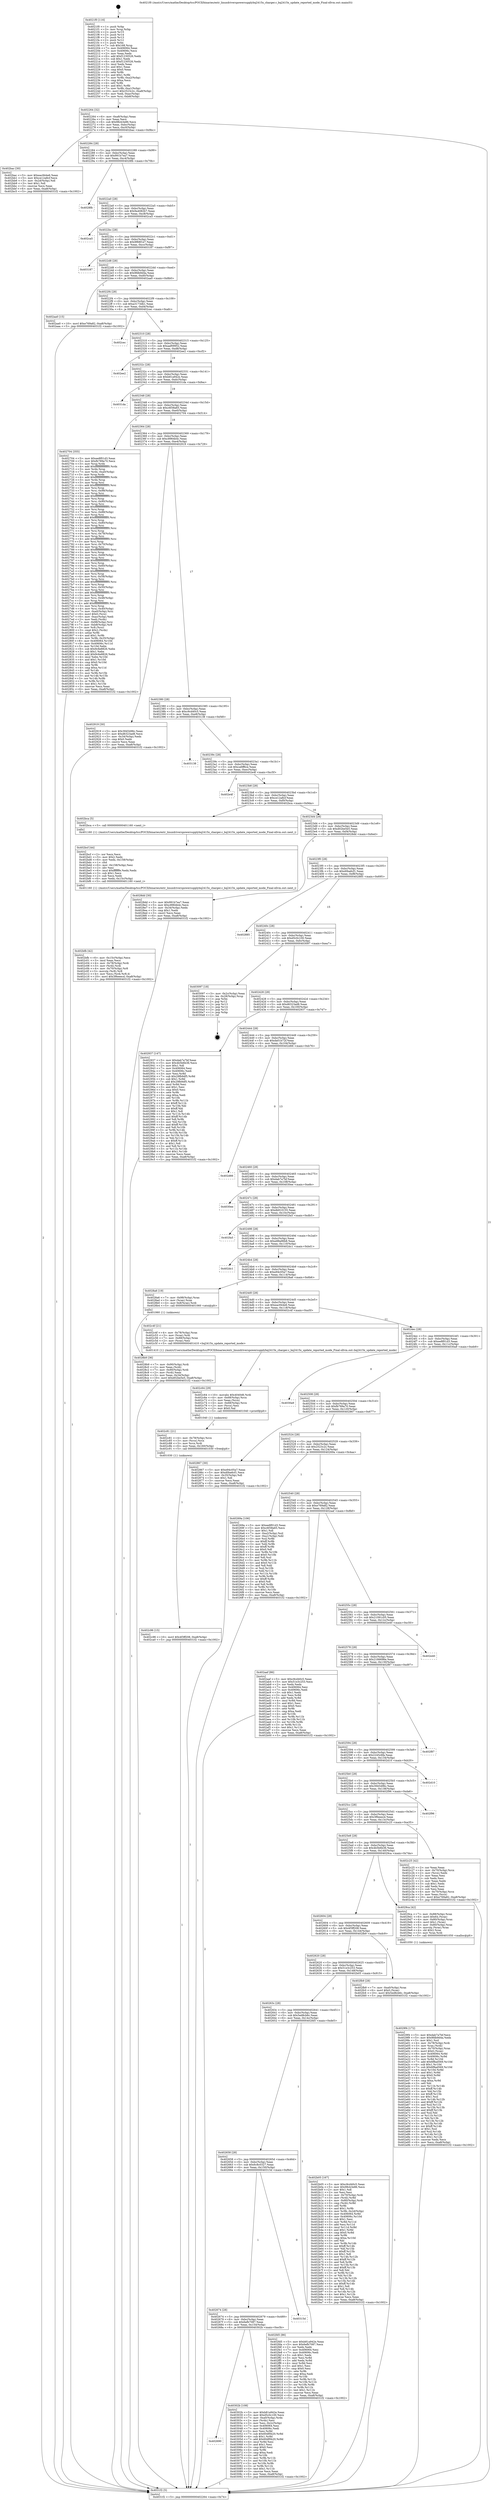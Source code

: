 digraph "0x4021f0" {
  label = "0x4021f0 (/mnt/c/Users/mathe/Desktop/tcc/POCII/binaries/extr_linuxdriverspowersupplybq2415x_charger.c_bq2415x_update_reported_mode_Final-ollvm.out::main(0))"
  labelloc = "t"
  node[shape=record]

  Entry [label="",width=0.3,height=0.3,shape=circle,fillcolor=black,style=filled]
  "0x402264" [label="{
     0x402264 [32]\l
     | [instrs]\l
     &nbsp;&nbsp;0x402264 \<+6\>: mov -0xa8(%rbp),%eax\l
     &nbsp;&nbsp;0x40226a \<+2\>: mov %eax,%ecx\l
     &nbsp;&nbsp;0x40226c \<+6\>: sub $0x98cb3e86,%ecx\l
     &nbsp;&nbsp;0x402272 \<+6\>: mov %eax,-0xbc(%rbp)\l
     &nbsp;&nbsp;0x402278 \<+6\>: mov %ecx,-0xc0(%rbp)\l
     &nbsp;&nbsp;0x40227e \<+6\>: je 0000000000402bac \<main+0x9bc\>\l
  }"]
  "0x402bac" [label="{
     0x402bac [30]\l
     | [instrs]\l
     &nbsp;&nbsp;0x402bac \<+5\>: mov $0xeac944e6,%eax\l
     &nbsp;&nbsp;0x402bb1 \<+5\>: mov $0xce12a8cf,%ecx\l
     &nbsp;&nbsp;0x402bb6 \<+3\>: mov -0x2d(%rbp),%dl\l
     &nbsp;&nbsp;0x402bb9 \<+3\>: test $0x1,%dl\l
     &nbsp;&nbsp;0x402bbc \<+3\>: cmovne %ecx,%eax\l
     &nbsp;&nbsp;0x402bbf \<+6\>: mov %eax,-0xa8(%rbp)\l
     &nbsp;&nbsp;0x402bc5 \<+5\>: jmp 00000000004031f2 \<main+0x1002\>\l
  }"]
  "0x402284" [label="{
     0x402284 [28]\l
     | [instrs]\l
     &nbsp;&nbsp;0x402284 \<+5\>: jmp 0000000000402289 \<main+0x99\>\l
     &nbsp;&nbsp;0x402289 \<+6\>: mov -0xbc(%rbp),%eax\l
     &nbsp;&nbsp;0x40228f \<+5\>: sub $0x991b7ea7,%eax\l
     &nbsp;&nbsp;0x402294 \<+6\>: mov %eax,-0xc4(%rbp)\l
     &nbsp;&nbsp;0x40229a \<+6\>: je 00000000004028fb \<main+0x70b\>\l
  }"]
  Exit [label="",width=0.3,height=0.3,shape=circle,fillcolor=black,style=filled,peripheries=2]
  "0x4028fb" [label="{
     0x4028fb\l
  }", style=dashed]
  "0x4022a0" [label="{
     0x4022a0 [28]\l
     | [instrs]\l
     &nbsp;&nbsp;0x4022a0 \<+5\>: jmp 00000000004022a5 \<main+0xb5\>\l
     &nbsp;&nbsp;0x4022a5 \<+6\>: mov -0xbc(%rbp),%eax\l
     &nbsp;&nbsp;0x4022ab \<+5\>: sub $0x9a4082b7,%eax\l
     &nbsp;&nbsp;0x4022b0 \<+6\>: mov %eax,-0xc8(%rbp)\l
     &nbsp;&nbsp;0x4022b6 \<+6\>: je 0000000000402ca5 \<main+0xab5\>\l
  }"]
  "0x402690" [label="{
     0x402690\l
  }", style=dashed]
  "0x402ca5" [label="{
     0x402ca5\l
  }", style=dashed]
  "0x4022bc" [label="{
     0x4022bc [28]\l
     | [instrs]\l
     &nbsp;&nbsp;0x4022bc \<+5\>: jmp 00000000004022c1 \<main+0xd1\>\l
     &nbsp;&nbsp;0x4022c1 \<+6\>: mov -0xbc(%rbp),%eax\l
     &nbsp;&nbsp;0x4022c7 \<+5\>: sub $0x9f68f1e7,%eax\l
     &nbsp;&nbsp;0x4022cc \<+6\>: mov %eax,-0xcc(%rbp)\l
     &nbsp;&nbsp;0x4022d2 \<+6\>: je 0000000000403187 \<main+0xf97\>\l
  }"]
  "0x40302b" [label="{
     0x40302b [108]\l
     | [instrs]\l
     &nbsp;&nbsp;0x40302b \<+5\>: mov $0xb81a942e,%eax\l
     &nbsp;&nbsp;0x403030 \<+5\>: mov $0xd5c0c100,%ecx\l
     &nbsp;&nbsp;0x403035 \<+7\>: mov -0xa0(%rbp),%rdx\l
     &nbsp;&nbsp;0x40303c \<+2\>: mov (%rdx),%esi\l
     &nbsp;&nbsp;0x40303e \<+3\>: mov %esi,-0x2c(%rbp)\l
     &nbsp;&nbsp;0x403041 \<+7\>: mov 0x406064,%esi\l
     &nbsp;&nbsp;0x403048 \<+7\>: mov 0x40606c,%edi\l
     &nbsp;&nbsp;0x40304f \<+3\>: mov %esi,%r8d\l
     &nbsp;&nbsp;0x403052 \<+7\>: sub $0x60df0b20,%r8d\l
     &nbsp;&nbsp;0x403059 \<+4\>: sub $0x1,%r8d\l
     &nbsp;&nbsp;0x40305d \<+7\>: add $0x60df0b20,%r8d\l
     &nbsp;&nbsp;0x403064 \<+4\>: imul %r8d,%esi\l
     &nbsp;&nbsp;0x403068 \<+3\>: and $0x1,%esi\l
     &nbsp;&nbsp;0x40306b \<+3\>: cmp $0x0,%esi\l
     &nbsp;&nbsp;0x40306e \<+4\>: sete %r9b\l
     &nbsp;&nbsp;0x403072 \<+3\>: cmp $0xa,%edi\l
     &nbsp;&nbsp;0x403075 \<+4\>: setl %r10b\l
     &nbsp;&nbsp;0x403079 \<+3\>: mov %r9b,%r11b\l
     &nbsp;&nbsp;0x40307c \<+3\>: and %r10b,%r11b\l
     &nbsp;&nbsp;0x40307f \<+3\>: xor %r10b,%r9b\l
     &nbsp;&nbsp;0x403082 \<+3\>: or %r9b,%r11b\l
     &nbsp;&nbsp;0x403085 \<+4\>: test $0x1,%r11b\l
     &nbsp;&nbsp;0x403089 \<+3\>: cmovne %ecx,%eax\l
     &nbsp;&nbsp;0x40308c \<+6\>: mov %eax,-0xa8(%rbp)\l
     &nbsp;&nbsp;0x403092 \<+5\>: jmp 00000000004031f2 \<main+0x1002\>\l
  }"]
  "0x403187" [label="{
     0x403187\l
  }", style=dashed]
  "0x4022d8" [label="{
     0x4022d8 [28]\l
     | [instrs]\l
     &nbsp;&nbsp;0x4022d8 \<+5\>: jmp 00000000004022dd \<main+0xed\>\l
     &nbsp;&nbsp;0x4022dd \<+6\>: mov -0xbc(%rbp),%eax\l
     &nbsp;&nbsp;0x4022e3 \<+5\>: sub $0x9fdb9d4a,%eax\l
     &nbsp;&nbsp;0x4022e8 \<+6\>: mov %eax,-0xd0(%rbp)\l
     &nbsp;&nbsp;0x4022ee \<+6\>: je 0000000000402aa0 \<main+0x8b0\>\l
  }"]
  "0x402674" [label="{
     0x402674 [28]\l
     | [instrs]\l
     &nbsp;&nbsp;0x402674 \<+5\>: jmp 0000000000402679 \<main+0x489\>\l
     &nbsp;&nbsp;0x402679 \<+6\>: mov -0xbc(%rbp),%eax\l
     &nbsp;&nbsp;0x40267f \<+5\>: sub $0x6efb7087,%eax\l
     &nbsp;&nbsp;0x402684 \<+6\>: mov %eax,-0x154(%rbp)\l
     &nbsp;&nbsp;0x40268a \<+6\>: je 000000000040302b \<main+0xe3b\>\l
  }"]
  "0x402aa0" [label="{
     0x402aa0 [15]\l
     | [instrs]\l
     &nbsp;&nbsp;0x402aa0 \<+10\>: movl $0xe769a82,-0xa8(%rbp)\l
     &nbsp;&nbsp;0x402aaa \<+5\>: jmp 00000000004031f2 \<main+0x1002\>\l
  }"]
  "0x4022f4" [label="{
     0x4022f4 [28]\l
     | [instrs]\l
     &nbsp;&nbsp;0x4022f4 \<+5\>: jmp 00000000004022f9 \<main+0x109\>\l
     &nbsp;&nbsp;0x4022f9 \<+6\>: mov -0xbc(%rbp),%eax\l
     &nbsp;&nbsp;0x4022ff \<+5\>: sub $0xa3173db1,%eax\l
     &nbsp;&nbsp;0x402304 \<+6\>: mov %eax,-0xd4(%rbp)\l
     &nbsp;&nbsp;0x40230a \<+6\>: je 0000000000402cec \<main+0xafc\>\l
  }"]
  "0x40315d" [label="{
     0x40315d\l
  }", style=dashed]
  "0x402cec" [label="{
     0x402cec\l
  }", style=dashed]
  "0x402310" [label="{
     0x402310 [28]\l
     | [instrs]\l
     &nbsp;&nbsp;0x402310 \<+5\>: jmp 0000000000402315 \<main+0x125\>\l
     &nbsp;&nbsp;0x402315 \<+6\>: mov -0xbc(%rbp),%eax\l
     &nbsp;&nbsp;0x40231b \<+5\>: sub $0xaaf09952,%eax\l
     &nbsp;&nbsp;0x402320 \<+6\>: mov %eax,-0xd8(%rbp)\l
     &nbsp;&nbsp;0x402326 \<+6\>: je 0000000000402ee2 \<main+0xcf2\>\l
  }"]
  "0x402658" [label="{
     0x402658 [28]\l
     | [instrs]\l
     &nbsp;&nbsp;0x402658 \<+5\>: jmp 000000000040265d \<main+0x46d\>\l
     &nbsp;&nbsp;0x40265d \<+6\>: mov -0xbc(%rbp),%eax\l
     &nbsp;&nbsp;0x402663 \<+5\>: sub $0x6c8c0327,%eax\l
     &nbsp;&nbsp;0x402668 \<+6\>: mov %eax,-0x150(%rbp)\l
     &nbsp;&nbsp;0x40266e \<+6\>: je 000000000040315d \<main+0xf6d\>\l
  }"]
  "0x402ee2" [label="{
     0x402ee2\l
  }", style=dashed]
  "0x40232c" [label="{
     0x40232c [28]\l
     | [instrs]\l
     &nbsp;&nbsp;0x40232c \<+5\>: jmp 0000000000402331 \<main+0x141\>\l
     &nbsp;&nbsp;0x402331 \<+6\>: mov -0xbc(%rbp),%eax\l
     &nbsp;&nbsp;0x402337 \<+5\>: sub $0xb81a942e,%eax\l
     &nbsp;&nbsp;0x40233c \<+6\>: mov %eax,-0xdc(%rbp)\l
     &nbsp;&nbsp;0x402342 \<+6\>: je 00000000004031da \<main+0xfea\>\l
  }"]
  "0x402fd5" [label="{
     0x402fd5 [86]\l
     | [instrs]\l
     &nbsp;&nbsp;0x402fd5 \<+5\>: mov $0xb81a942e,%eax\l
     &nbsp;&nbsp;0x402fda \<+5\>: mov $0x6efb7087,%ecx\l
     &nbsp;&nbsp;0x402fdf \<+2\>: xor %edx,%edx\l
     &nbsp;&nbsp;0x402fe1 \<+7\>: mov 0x406064,%esi\l
     &nbsp;&nbsp;0x402fe8 \<+7\>: mov 0x40606c,%edi\l
     &nbsp;&nbsp;0x402fef \<+3\>: sub $0x1,%edx\l
     &nbsp;&nbsp;0x402ff2 \<+3\>: mov %esi,%r8d\l
     &nbsp;&nbsp;0x402ff5 \<+3\>: add %edx,%r8d\l
     &nbsp;&nbsp;0x402ff8 \<+4\>: imul %r8d,%esi\l
     &nbsp;&nbsp;0x402ffc \<+3\>: and $0x1,%esi\l
     &nbsp;&nbsp;0x402fff \<+3\>: cmp $0x0,%esi\l
     &nbsp;&nbsp;0x403002 \<+4\>: sete %r9b\l
     &nbsp;&nbsp;0x403006 \<+3\>: cmp $0xa,%edi\l
     &nbsp;&nbsp;0x403009 \<+4\>: setl %r10b\l
     &nbsp;&nbsp;0x40300d \<+3\>: mov %r9b,%r11b\l
     &nbsp;&nbsp;0x403010 \<+3\>: and %r10b,%r11b\l
     &nbsp;&nbsp;0x403013 \<+3\>: xor %r10b,%r9b\l
     &nbsp;&nbsp;0x403016 \<+3\>: or %r9b,%r11b\l
     &nbsp;&nbsp;0x403019 \<+4\>: test $0x1,%r11b\l
     &nbsp;&nbsp;0x40301d \<+3\>: cmovne %ecx,%eax\l
     &nbsp;&nbsp;0x403020 \<+6\>: mov %eax,-0xa8(%rbp)\l
     &nbsp;&nbsp;0x403026 \<+5\>: jmp 00000000004031f2 \<main+0x1002\>\l
  }"]
  "0x4031da" [label="{
     0x4031da\l
  }", style=dashed]
  "0x402348" [label="{
     0x402348 [28]\l
     | [instrs]\l
     &nbsp;&nbsp;0x402348 \<+5\>: jmp 000000000040234d \<main+0x15d\>\l
     &nbsp;&nbsp;0x40234d \<+6\>: mov -0xbc(%rbp),%eax\l
     &nbsp;&nbsp;0x402353 \<+5\>: sub $0xc6f38a65,%eax\l
     &nbsp;&nbsp;0x402358 \<+6\>: mov %eax,-0xe0(%rbp)\l
     &nbsp;&nbsp;0x40235e \<+6\>: je 0000000000402704 \<main+0x514\>\l
  }"]
  "0x402c96" [label="{
     0x402c96 [15]\l
     | [instrs]\l
     &nbsp;&nbsp;0x402c96 \<+10\>: movl $0x4f3ff208,-0xa8(%rbp)\l
     &nbsp;&nbsp;0x402ca0 \<+5\>: jmp 00000000004031f2 \<main+0x1002\>\l
  }"]
  "0x402704" [label="{
     0x402704 [355]\l
     | [instrs]\l
     &nbsp;&nbsp;0x402704 \<+5\>: mov $0xee8f01d3,%eax\l
     &nbsp;&nbsp;0x402709 \<+5\>: mov $0xfb789a70,%ecx\l
     &nbsp;&nbsp;0x40270e \<+3\>: mov %rsp,%rdx\l
     &nbsp;&nbsp;0x402711 \<+4\>: add $0xfffffffffffffff0,%rdx\l
     &nbsp;&nbsp;0x402715 \<+3\>: mov %rdx,%rsp\l
     &nbsp;&nbsp;0x402718 \<+7\>: mov %rdx,-0xa0(%rbp)\l
     &nbsp;&nbsp;0x40271f \<+3\>: mov %rsp,%rdx\l
     &nbsp;&nbsp;0x402722 \<+4\>: add $0xfffffffffffffff0,%rdx\l
     &nbsp;&nbsp;0x402726 \<+3\>: mov %rdx,%rsp\l
     &nbsp;&nbsp;0x402729 \<+3\>: mov %rsp,%rsi\l
     &nbsp;&nbsp;0x40272c \<+4\>: add $0xfffffffffffffff0,%rsi\l
     &nbsp;&nbsp;0x402730 \<+3\>: mov %rsi,%rsp\l
     &nbsp;&nbsp;0x402733 \<+7\>: mov %rsi,-0x98(%rbp)\l
     &nbsp;&nbsp;0x40273a \<+3\>: mov %rsp,%rsi\l
     &nbsp;&nbsp;0x40273d \<+4\>: add $0xfffffffffffffff0,%rsi\l
     &nbsp;&nbsp;0x402741 \<+3\>: mov %rsi,%rsp\l
     &nbsp;&nbsp;0x402744 \<+7\>: mov %rsi,-0x90(%rbp)\l
     &nbsp;&nbsp;0x40274b \<+3\>: mov %rsp,%rsi\l
     &nbsp;&nbsp;0x40274e \<+4\>: add $0xfffffffffffffff0,%rsi\l
     &nbsp;&nbsp;0x402752 \<+3\>: mov %rsi,%rsp\l
     &nbsp;&nbsp;0x402755 \<+7\>: mov %rsi,-0x88(%rbp)\l
     &nbsp;&nbsp;0x40275c \<+3\>: mov %rsp,%rsi\l
     &nbsp;&nbsp;0x40275f \<+4\>: add $0xfffffffffffffff0,%rsi\l
     &nbsp;&nbsp;0x402763 \<+3\>: mov %rsi,%rsp\l
     &nbsp;&nbsp;0x402766 \<+4\>: mov %rsi,-0x80(%rbp)\l
     &nbsp;&nbsp;0x40276a \<+3\>: mov %rsp,%rsi\l
     &nbsp;&nbsp;0x40276d \<+4\>: add $0xfffffffffffffff0,%rsi\l
     &nbsp;&nbsp;0x402771 \<+3\>: mov %rsi,%rsp\l
     &nbsp;&nbsp;0x402774 \<+4\>: mov %rsi,-0x78(%rbp)\l
     &nbsp;&nbsp;0x402778 \<+3\>: mov %rsp,%rsi\l
     &nbsp;&nbsp;0x40277b \<+4\>: add $0xfffffffffffffff0,%rsi\l
     &nbsp;&nbsp;0x40277f \<+3\>: mov %rsi,%rsp\l
     &nbsp;&nbsp;0x402782 \<+4\>: mov %rsi,-0x70(%rbp)\l
     &nbsp;&nbsp;0x402786 \<+3\>: mov %rsp,%rsi\l
     &nbsp;&nbsp;0x402789 \<+4\>: add $0xfffffffffffffff0,%rsi\l
     &nbsp;&nbsp;0x40278d \<+3\>: mov %rsi,%rsp\l
     &nbsp;&nbsp;0x402790 \<+4\>: mov %rsi,-0x68(%rbp)\l
     &nbsp;&nbsp;0x402794 \<+3\>: mov %rsp,%rsi\l
     &nbsp;&nbsp;0x402797 \<+4\>: add $0xfffffffffffffff0,%rsi\l
     &nbsp;&nbsp;0x40279b \<+3\>: mov %rsi,%rsp\l
     &nbsp;&nbsp;0x40279e \<+4\>: mov %rsi,-0x60(%rbp)\l
     &nbsp;&nbsp;0x4027a2 \<+3\>: mov %rsp,%rsi\l
     &nbsp;&nbsp;0x4027a5 \<+4\>: add $0xfffffffffffffff0,%rsi\l
     &nbsp;&nbsp;0x4027a9 \<+3\>: mov %rsi,%rsp\l
     &nbsp;&nbsp;0x4027ac \<+4\>: mov %rsi,-0x58(%rbp)\l
     &nbsp;&nbsp;0x4027b0 \<+3\>: mov %rsp,%rsi\l
     &nbsp;&nbsp;0x4027b3 \<+4\>: add $0xfffffffffffffff0,%rsi\l
     &nbsp;&nbsp;0x4027b7 \<+3\>: mov %rsi,%rsp\l
     &nbsp;&nbsp;0x4027ba \<+4\>: mov %rsi,-0x50(%rbp)\l
     &nbsp;&nbsp;0x4027be \<+3\>: mov %rsp,%rsi\l
     &nbsp;&nbsp;0x4027c1 \<+4\>: add $0xfffffffffffffff0,%rsi\l
     &nbsp;&nbsp;0x4027c5 \<+3\>: mov %rsi,%rsp\l
     &nbsp;&nbsp;0x4027c8 \<+4\>: mov %rsi,-0x48(%rbp)\l
     &nbsp;&nbsp;0x4027cc \<+3\>: mov %rsp,%rsi\l
     &nbsp;&nbsp;0x4027cf \<+4\>: add $0xfffffffffffffff0,%rsi\l
     &nbsp;&nbsp;0x4027d3 \<+3\>: mov %rsi,%rsp\l
     &nbsp;&nbsp;0x4027d6 \<+4\>: mov %rsi,-0x40(%rbp)\l
     &nbsp;&nbsp;0x4027da \<+7\>: mov -0xa0(%rbp),%rsi\l
     &nbsp;&nbsp;0x4027e1 \<+6\>: movl $0x0,(%rsi)\l
     &nbsp;&nbsp;0x4027e7 \<+6\>: mov -0xac(%rbp),%edi\l
     &nbsp;&nbsp;0x4027ed \<+2\>: mov %edi,(%rdx)\l
     &nbsp;&nbsp;0x4027ef \<+7\>: mov -0x98(%rbp),%rsi\l
     &nbsp;&nbsp;0x4027f6 \<+7\>: mov -0xb8(%rbp),%r8\l
     &nbsp;&nbsp;0x4027fd \<+3\>: mov %r8,(%rsi)\l
     &nbsp;&nbsp;0x402800 \<+3\>: cmpl $0x2,(%rdx)\l
     &nbsp;&nbsp;0x402803 \<+4\>: setne %r9b\l
     &nbsp;&nbsp;0x402807 \<+4\>: and $0x1,%r9b\l
     &nbsp;&nbsp;0x40280b \<+4\>: mov %r9b,-0x35(%rbp)\l
     &nbsp;&nbsp;0x40280f \<+8\>: mov 0x406064,%r10d\l
     &nbsp;&nbsp;0x402817 \<+8\>: mov 0x40606c,%r11d\l
     &nbsp;&nbsp;0x40281f \<+3\>: mov %r10d,%ebx\l
     &nbsp;&nbsp;0x402822 \<+6\>: sub $0x9c6e8826,%ebx\l
     &nbsp;&nbsp;0x402828 \<+3\>: sub $0x1,%ebx\l
     &nbsp;&nbsp;0x40282b \<+6\>: add $0x9c6e8826,%ebx\l
     &nbsp;&nbsp;0x402831 \<+4\>: imul %ebx,%r10d\l
     &nbsp;&nbsp;0x402835 \<+4\>: and $0x1,%r10d\l
     &nbsp;&nbsp;0x402839 \<+4\>: cmp $0x0,%r10d\l
     &nbsp;&nbsp;0x40283d \<+4\>: sete %r9b\l
     &nbsp;&nbsp;0x402841 \<+4\>: cmp $0xa,%r11d\l
     &nbsp;&nbsp;0x402845 \<+4\>: setl %r14b\l
     &nbsp;&nbsp;0x402849 \<+3\>: mov %r9b,%r15b\l
     &nbsp;&nbsp;0x40284c \<+3\>: and %r14b,%r15b\l
     &nbsp;&nbsp;0x40284f \<+3\>: xor %r14b,%r9b\l
     &nbsp;&nbsp;0x402852 \<+3\>: or %r9b,%r15b\l
     &nbsp;&nbsp;0x402855 \<+4\>: test $0x1,%r15b\l
     &nbsp;&nbsp;0x402859 \<+3\>: cmovne %ecx,%eax\l
     &nbsp;&nbsp;0x40285c \<+6\>: mov %eax,-0xa8(%rbp)\l
     &nbsp;&nbsp;0x402862 \<+5\>: jmp 00000000004031f2 \<main+0x1002\>\l
  }"]
  "0x402364" [label="{
     0x402364 [28]\l
     | [instrs]\l
     &nbsp;&nbsp;0x402364 \<+5\>: jmp 0000000000402369 \<main+0x179\>\l
     &nbsp;&nbsp;0x402369 \<+6\>: mov -0xbc(%rbp),%eax\l
     &nbsp;&nbsp;0x40236f \<+5\>: sub $0xc8964b4c,%eax\l
     &nbsp;&nbsp;0x402374 \<+6\>: mov %eax,-0xe4(%rbp)\l
     &nbsp;&nbsp;0x40237a \<+6\>: je 0000000000402919 \<main+0x729\>\l
  }"]
  "0x402c81" [label="{
     0x402c81 [21]\l
     | [instrs]\l
     &nbsp;&nbsp;0x402c81 \<+4\>: mov -0x78(%rbp),%rcx\l
     &nbsp;&nbsp;0x402c85 \<+3\>: mov (%rcx),%rcx\l
     &nbsp;&nbsp;0x402c88 \<+3\>: mov %rcx,%rdi\l
     &nbsp;&nbsp;0x402c8b \<+6\>: mov %eax,-0x160(%rbp)\l
     &nbsp;&nbsp;0x402c91 \<+5\>: call 0000000000401030 \<free@plt\>\l
     | [calls]\l
     &nbsp;&nbsp;0x401030 \{1\} (unknown)\l
  }"]
  "0x402919" [label="{
     0x402919 [30]\l
     | [instrs]\l
     &nbsp;&nbsp;0x402919 \<+5\>: mov $0x3945496c,%eax\l
     &nbsp;&nbsp;0x40291e \<+5\>: mov $0xd6323ad8,%ecx\l
     &nbsp;&nbsp;0x402923 \<+3\>: mov -0x34(%rbp),%edx\l
     &nbsp;&nbsp;0x402926 \<+3\>: cmp $0x0,%edx\l
     &nbsp;&nbsp;0x402929 \<+3\>: cmove %ecx,%eax\l
     &nbsp;&nbsp;0x40292c \<+6\>: mov %eax,-0xa8(%rbp)\l
     &nbsp;&nbsp;0x402932 \<+5\>: jmp 00000000004031f2 \<main+0x1002\>\l
  }"]
  "0x402380" [label="{
     0x402380 [28]\l
     | [instrs]\l
     &nbsp;&nbsp;0x402380 \<+5\>: jmp 0000000000402385 \<main+0x195\>\l
     &nbsp;&nbsp;0x402385 \<+6\>: mov -0xbc(%rbp),%eax\l
     &nbsp;&nbsp;0x40238b \<+5\>: sub $0xc9cd40c5,%eax\l
     &nbsp;&nbsp;0x402390 \<+6\>: mov %eax,-0xe8(%rbp)\l
     &nbsp;&nbsp;0x402396 \<+6\>: je 0000000000403138 \<main+0xf48\>\l
  }"]
  "0x402c64" [label="{
     0x402c64 [29]\l
     | [instrs]\l
     &nbsp;&nbsp;0x402c64 \<+10\>: movabs $0x4040d6,%rdi\l
     &nbsp;&nbsp;0x402c6e \<+4\>: mov -0x68(%rbp),%rcx\l
     &nbsp;&nbsp;0x402c72 \<+2\>: mov %eax,(%rcx)\l
     &nbsp;&nbsp;0x402c74 \<+4\>: mov -0x68(%rbp),%rcx\l
     &nbsp;&nbsp;0x402c78 \<+2\>: mov (%rcx),%esi\l
     &nbsp;&nbsp;0x402c7a \<+2\>: mov $0x0,%al\l
     &nbsp;&nbsp;0x402c7c \<+5\>: call 0000000000401040 \<printf@plt\>\l
     | [calls]\l
     &nbsp;&nbsp;0x401040 \{1\} (unknown)\l
  }"]
  "0x403138" [label="{
     0x403138\l
  }", style=dashed]
  "0x40239c" [label="{
     0x40239c [28]\l
     | [instrs]\l
     &nbsp;&nbsp;0x40239c \<+5\>: jmp 00000000004023a1 \<main+0x1b1\>\l
     &nbsp;&nbsp;0x4023a1 \<+6\>: mov -0xbc(%rbp),%eax\l
     &nbsp;&nbsp;0x4023a7 \<+5\>: sub $0xca6ff6ce,%eax\l
     &nbsp;&nbsp;0x4023ac \<+6\>: mov %eax,-0xec(%rbp)\l
     &nbsp;&nbsp;0x4023b2 \<+6\>: je 0000000000402e4f \<main+0xc5f\>\l
  }"]
  "0x402bfb" [label="{
     0x402bfb [42]\l
     | [instrs]\l
     &nbsp;&nbsp;0x402bfb \<+6\>: mov -0x15c(%rbp),%ecx\l
     &nbsp;&nbsp;0x402c01 \<+3\>: imul %eax,%ecx\l
     &nbsp;&nbsp;0x402c04 \<+4\>: mov -0x78(%rbp),%rdi\l
     &nbsp;&nbsp;0x402c08 \<+3\>: mov (%rdi),%rdi\l
     &nbsp;&nbsp;0x402c0b \<+4\>: mov -0x70(%rbp),%r8\l
     &nbsp;&nbsp;0x402c0f \<+3\>: movslq (%r8),%r8\l
     &nbsp;&nbsp;0x402c12 \<+4\>: mov %ecx,(%rdi,%r8,4)\l
     &nbsp;&nbsp;0x402c16 \<+10\>: movl $0x3f6eeecd,-0xa8(%rbp)\l
     &nbsp;&nbsp;0x402c20 \<+5\>: jmp 00000000004031f2 \<main+0x1002\>\l
  }"]
  "0x402e4f" [label="{
     0x402e4f\l
  }", style=dashed]
  "0x4023b8" [label="{
     0x4023b8 [28]\l
     | [instrs]\l
     &nbsp;&nbsp;0x4023b8 \<+5\>: jmp 00000000004023bd \<main+0x1cd\>\l
     &nbsp;&nbsp;0x4023bd \<+6\>: mov -0xbc(%rbp),%eax\l
     &nbsp;&nbsp;0x4023c3 \<+5\>: sub $0xce12a8cf,%eax\l
     &nbsp;&nbsp;0x4023c8 \<+6\>: mov %eax,-0xf0(%rbp)\l
     &nbsp;&nbsp;0x4023ce \<+6\>: je 0000000000402bca \<main+0x9da\>\l
  }"]
  "0x402bcf" [label="{
     0x402bcf [44]\l
     | [instrs]\l
     &nbsp;&nbsp;0x402bcf \<+2\>: xor %ecx,%ecx\l
     &nbsp;&nbsp;0x402bd1 \<+5\>: mov $0x2,%edx\l
     &nbsp;&nbsp;0x402bd6 \<+6\>: mov %edx,-0x158(%rbp)\l
     &nbsp;&nbsp;0x402bdc \<+1\>: cltd\l
     &nbsp;&nbsp;0x402bdd \<+6\>: mov -0x158(%rbp),%esi\l
     &nbsp;&nbsp;0x402be3 \<+2\>: idiv %esi\l
     &nbsp;&nbsp;0x402be5 \<+6\>: imul $0xfffffffe,%edx,%edx\l
     &nbsp;&nbsp;0x402beb \<+3\>: sub $0x1,%ecx\l
     &nbsp;&nbsp;0x402bee \<+2\>: sub %ecx,%edx\l
     &nbsp;&nbsp;0x402bf0 \<+6\>: mov %edx,-0x15c(%rbp)\l
     &nbsp;&nbsp;0x402bf6 \<+5\>: call 0000000000401160 \<next_i\>\l
     | [calls]\l
     &nbsp;&nbsp;0x401160 \{1\} (/mnt/c/Users/mathe/Desktop/tcc/POCII/binaries/extr_linuxdriverspowersupplybq2415x_charger.c_bq2415x_update_reported_mode_Final-ollvm.out::next_i)\l
  }"]
  "0x402bca" [label="{
     0x402bca [5]\l
     | [instrs]\l
     &nbsp;&nbsp;0x402bca \<+5\>: call 0000000000401160 \<next_i\>\l
     | [calls]\l
     &nbsp;&nbsp;0x401160 \{1\} (/mnt/c/Users/mathe/Desktop/tcc/POCII/binaries/extr_linuxdriverspowersupplybq2415x_charger.c_bq2415x_update_reported_mode_Final-ollvm.out::next_i)\l
  }"]
  "0x4023d4" [label="{
     0x4023d4 [28]\l
     | [instrs]\l
     &nbsp;&nbsp;0x4023d4 \<+5\>: jmp 00000000004023d9 \<main+0x1e9\>\l
     &nbsp;&nbsp;0x4023d9 \<+6\>: mov -0xbc(%rbp),%eax\l
     &nbsp;&nbsp;0x4023df \<+5\>: sub $0xd02be5e5,%eax\l
     &nbsp;&nbsp;0x4023e4 \<+6\>: mov %eax,-0xf4(%rbp)\l
     &nbsp;&nbsp;0x4023ea \<+6\>: je 00000000004028dd \<main+0x6ed\>\l
  }"]
  "0x40263c" [label="{
     0x40263c [28]\l
     | [instrs]\l
     &nbsp;&nbsp;0x40263c \<+5\>: jmp 0000000000402641 \<main+0x451\>\l
     &nbsp;&nbsp;0x402641 \<+6\>: mov -0xbc(%rbp),%eax\l
     &nbsp;&nbsp;0x402647 \<+5\>: sub $0x5ed8cb6c,%eax\l
     &nbsp;&nbsp;0x40264c \<+6\>: mov %eax,-0x14c(%rbp)\l
     &nbsp;&nbsp;0x402652 \<+6\>: je 0000000000402fd5 \<main+0xde5\>\l
  }"]
  "0x4028dd" [label="{
     0x4028dd [30]\l
     | [instrs]\l
     &nbsp;&nbsp;0x4028dd \<+5\>: mov $0x991b7ea7,%eax\l
     &nbsp;&nbsp;0x4028e2 \<+5\>: mov $0xc8964b4c,%ecx\l
     &nbsp;&nbsp;0x4028e7 \<+3\>: mov -0x34(%rbp),%edx\l
     &nbsp;&nbsp;0x4028ea \<+3\>: cmp $0x1,%edx\l
     &nbsp;&nbsp;0x4028ed \<+3\>: cmovl %ecx,%eax\l
     &nbsp;&nbsp;0x4028f0 \<+6\>: mov %eax,-0xa8(%rbp)\l
     &nbsp;&nbsp;0x4028f6 \<+5\>: jmp 00000000004031f2 \<main+0x1002\>\l
  }"]
  "0x4023f0" [label="{
     0x4023f0 [28]\l
     | [instrs]\l
     &nbsp;&nbsp;0x4023f0 \<+5\>: jmp 00000000004023f5 \<main+0x205\>\l
     &nbsp;&nbsp;0x4023f5 \<+6\>: mov -0xbc(%rbp),%eax\l
     &nbsp;&nbsp;0x4023fb \<+5\>: sub $0xd0ba6cf1,%eax\l
     &nbsp;&nbsp;0x402400 \<+6\>: mov %eax,-0xf8(%rbp)\l
     &nbsp;&nbsp;0x402406 \<+6\>: je 0000000000402885 \<main+0x695\>\l
  }"]
  "0x402b05" [label="{
     0x402b05 [167]\l
     | [instrs]\l
     &nbsp;&nbsp;0x402b05 \<+5\>: mov $0xc9cd40c5,%eax\l
     &nbsp;&nbsp;0x402b0a \<+5\>: mov $0x98cb3e86,%ecx\l
     &nbsp;&nbsp;0x402b0f \<+2\>: mov $0x1,%dl\l
     &nbsp;&nbsp;0x402b11 \<+2\>: xor %esi,%esi\l
     &nbsp;&nbsp;0x402b13 \<+4\>: mov -0x70(%rbp),%rdi\l
     &nbsp;&nbsp;0x402b17 \<+3\>: mov (%rdi),%r8d\l
     &nbsp;&nbsp;0x402b1a \<+4\>: mov -0x80(%rbp),%rdi\l
     &nbsp;&nbsp;0x402b1e \<+3\>: cmp (%rdi),%r8d\l
     &nbsp;&nbsp;0x402b21 \<+4\>: setl %r9b\l
     &nbsp;&nbsp;0x402b25 \<+4\>: and $0x1,%r9b\l
     &nbsp;&nbsp;0x402b29 \<+4\>: mov %r9b,-0x2d(%rbp)\l
     &nbsp;&nbsp;0x402b2d \<+8\>: mov 0x406064,%r8d\l
     &nbsp;&nbsp;0x402b35 \<+8\>: mov 0x40606c,%r10d\l
     &nbsp;&nbsp;0x402b3d \<+3\>: sub $0x1,%esi\l
     &nbsp;&nbsp;0x402b40 \<+3\>: mov %r8d,%r11d\l
     &nbsp;&nbsp;0x402b43 \<+3\>: add %esi,%r11d\l
     &nbsp;&nbsp;0x402b46 \<+4\>: imul %r11d,%r8d\l
     &nbsp;&nbsp;0x402b4a \<+4\>: and $0x1,%r8d\l
     &nbsp;&nbsp;0x402b4e \<+4\>: cmp $0x0,%r8d\l
     &nbsp;&nbsp;0x402b52 \<+4\>: sete %r9b\l
     &nbsp;&nbsp;0x402b56 \<+4\>: cmp $0xa,%r10d\l
     &nbsp;&nbsp;0x402b5a \<+3\>: setl %bl\l
     &nbsp;&nbsp;0x402b5d \<+3\>: mov %r9b,%r14b\l
     &nbsp;&nbsp;0x402b60 \<+4\>: xor $0xff,%r14b\l
     &nbsp;&nbsp;0x402b64 \<+3\>: mov %bl,%r15b\l
     &nbsp;&nbsp;0x402b67 \<+4\>: xor $0xff,%r15b\l
     &nbsp;&nbsp;0x402b6b \<+3\>: xor $0x1,%dl\l
     &nbsp;&nbsp;0x402b6e \<+3\>: mov %r14b,%r12b\l
     &nbsp;&nbsp;0x402b71 \<+4\>: and $0xff,%r12b\l
     &nbsp;&nbsp;0x402b75 \<+3\>: and %dl,%r9b\l
     &nbsp;&nbsp;0x402b78 \<+3\>: mov %r15b,%r13b\l
     &nbsp;&nbsp;0x402b7b \<+4\>: and $0xff,%r13b\l
     &nbsp;&nbsp;0x402b7f \<+2\>: and %dl,%bl\l
     &nbsp;&nbsp;0x402b81 \<+3\>: or %r9b,%r12b\l
     &nbsp;&nbsp;0x402b84 \<+3\>: or %bl,%r13b\l
     &nbsp;&nbsp;0x402b87 \<+3\>: xor %r13b,%r12b\l
     &nbsp;&nbsp;0x402b8a \<+3\>: or %r15b,%r14b\l
     &nbsp;&nbsp;0x402b8d \<+4\>: xor $0xff,%r14b\l
     &nbsp;&nbsp;0x402b91 \<+3\>: or $0x1,%dl\l
     &nbsp;&nbsp;0x402b94 \<+3\>: and %dl,%r14b\l
     &nbsp;&nbsp;0x402b97 \<+3\>: or %r14b,%r12b\l
     &nbsp;&nbsp;0x402b9a \<+4\>: test $0x1,%r12b\l
     &nbsp;&nbsp;0x402b9e \<+3\>: cmovne %ecx,%eax\l
     &nbsp;&nbsp;0x402ba1 \<+6\>: mov %eax,-0xa8(%rbp)\l
     &nbsp;&nbsp;0x402ba7 \<+5\>: jmp 00000000004031f2 \<main+0x1002\>\l
  }"]
  "0x402885" [label="{
     0x402885\l
  }", style=dashed]
  "0x40240c" [label="{
     0x40240c [28]\l
     | [instrs]\l
     &nbsp;&nbsp;0x40240c \<+5\>: jmp 0000000000402411 \<main+0x221\>\l
     &nbsp;&nbsp;0x402411 \<+6\>: mov -0xbc(%rbp),%eax\l
     &nbsp;&nbsp;0x402417 \<+5\>: sub $0xd5c0c100,%eax\l
     &nbsp;&nbsp;0x40241c \<+6\>: mov %eax,-0xfc(%rbp)\l
     &nbsp;&nbsp;0x402422 \<+6\>: je 0000000000403097 \<main+0xea7\>\l
  }"]
  "0x402620" [label="{
     0x402620 [28]\l
     | [instrs]\l
     &nbsp;&nbsp;0x402620 \<+5\>: jmp 0000000000402625 \<main+0x435\>\l
     &nbsp;&nbsp;0x402625 \<+6\>: mov -0xbc(%rbp),%eax\l
     &nbsp;&nbsp;0x40262b \<+5\>: sub $0x51e3c253,%eax\l
     &nbsp;&nbsp;0x402630 \<+6\>: mov %eax,-0x148(%rbp)\l
     &nbsp;&nbsp;0x402636 \<+6\>: je 0000000000402b05 \<main+0x915\>\l
  }"]
  "0x403097" [label="{
     0x403097 [18]\l
     | [instrs]\l
     &nbsp;&nbsp;0x403097 \<+3\>: mov -0x2c(%rbp),%eax\l
     &nbsp;&nbsp;0x40309a \<+4\>: lea -0x28(%rbp),%rsp\l
     &nbsp;&nbsp;0x40309e \<+1\>: pop %rbx\l
     &nbsp;&nbsp;0x40309f \<+2\>: pop %r12\l
     &nbsp;&nbsp;0x4030a1 \<+2\>: pop %r13\l
     &nbsp;&nbsp;0x4030a3 \<+2\>: pop %r14\l
     &nbsp;&nbsp;0x4030a5 \<+2\>: pop %r15\l
     &nbsp;&nbsp;0x4030a7 \<+1\>: pop %rbp\l
     &nbsp;&nbsp;0x4030a8 \<+1\>: ret\l
  }"]
  "0x402428" [label="{
     0x402428 [28]\l
     | [instrs]\l
     &nbsp;&nbsp;0x402428 \<+5\>: jmp 000000000040242d \<main+0x23d\>\l
     &nbsp;&nbsp;0x40242d \<+6\>: mov -0xbc(%rbp),%eax\l
     &nbsp;&nbsp;0x402433 \<+5\>: sub $0xd6323ad8,%eax\l
     &nbsp;&nbsp;0x402438 \<+6\>: mov %eax,-0x100(%rbp)\l
     &nbsp;&nbsp;0x40243e \<+6\>: je 0000000000402937 \<main+0x747\>\l
  }"]
  "0x402fb9" [label="{
     0x402fb9 [28]\l
     | [instrs]\l
     &nbsp;&nbsp;0x402fb9 \<+7\>: mov -0xa0(%rbp),%rax\l
     &nbsp;&nbsp;0x402fc0 \<+6\>: movl $0x0,(%rax)\l
     &nbsp;&nbsp;0x402fc6 \<+10\>: movl $0x5ed8cb6c,-0xa8(%rbp)\l
     &nbsp;&nbsp;0x402fd0 \<+5\>: jmp 00000000004031f2 \<main+0x1002\>\l
  }"]
  "0x402937" [label="{
     0x402937 [147]\l
     | [instrs]\l
     &nbsp;&nbsp;0x402937 \<+5\>: mov $0xdab7a7bf,%eax\l
     &nbsp;&nbsp;0x40293c \<+5\>: mov $0x4b5b6b36,%ecx\l
     &nbsp;&nbsp;0x402941 \<+2\>: mov $0x1,%dl\l
     &nbsp;&nbsp;0x402943 \<+7\>: mov 0x406064,%esi\l
     &nbsp;&nbsp;0x40294a \<+7\>: mov 0x40606c,%edi\l
     &nbsp;&nbsp;0x402951 \<+3\>: mov %esi,%r8d\l
     &nbsp;&nbsp;0x402954 \<+7\>: sub $0x29fb9df5,%r8d\l
     &nbsp;&nbsp;0x40295b \<+4\>: sub $0x1,%r8d\l
     &nbsp;&nbsp;0x40295f \<+7\>: add $0x29fb9df5,%r8d\l
     &nbsp;&nbsp;0x402966 \<+4\>: imul %r8d,%esi\l
     &nbsp;&nbsp;0x40296a \<+3\>: and $0x1,%esi\l
     &nbsp;&nbsp;0x40296d \<+3\>: cmp $0x0,%esi\l
     &nbsp;&nbsp;0x402970 \<+4\>: sete %r9b\l
     &nbsp;&nbsp;0x402974 \<+3\>: cmp $0xa,%edi\l
     &nbsp;&nbsp;0x402977 \<+4\>: setl %r10b\l
     &nbsp;&nbsp;0x40297b \<+3\>: mov %r9b,%r11b\l
     &nbsp;&nbsp;0x40297e \<+4\>: xor $0xff,%r11b\l
     &nbsp;&nbsp;0x402982 \<+3\>: mov %r10b,%bl\l
     &nbsp;&nbsp;0x402985 \<+3\>: xor $0xff,%bl\l
     &nbsp;&nbsp;0x402988 \<+3\>: xor $0x1,%dl\l
     &nbsp;&nbsp;0x40298b \<+3\>: mov %r11b,%r14b\l
     &nbsp;&nbsp;0x40298e \<+4\>: and $0xff,%r14b\l
     &nbsp;&nbsp;0x402992 \<+3\>: and %dl,%r9b\l
     &nbsp;&nbsp;0x402995 \<+3\>: mov %bl,%r15b\l
     &nbsp;&nbsp;0x402998 \<+4\>: and $0xff,%r15b\l
     &nbsp;&nbsp;0x40299c \<+3\>: and %dl,%r10b\l
     &nbsp;&nbsp;0x40299f \<+3\>: or %r9b,%r14b\l
     &nbsp;&nbsp;0x4029a2 \<+3\>: or %r10b,%r15b\l
     &nbsp;&nbsp;0x4029a5 \<+3\>: xor %r15b,%r14b\l
     &nbsp;&nbsp;0x4029a8 \<+3\>: or %bl,%r11b\l
     &nbsp;&nbsp;0x4029ab \<+4\>: xor $0xff,%r11b\l
     &nbsp;&nbsp;0x4029af \<+3\>: or $0x1,%dl\l
     &nbsp;&nbsp;0x4029b2 \<+3\>: and %dl,%r11b\l
     &nbsp;&nbsp;0x4029b5 \<+3\>: or %r11b,%r14b\l
     &nbsp;&nbsp;0x4029b8 \<+4\>: test $0x1,%r14b\l
     &nbsp;&nbsp;0x4029bc \<+3\>: cmovne %ecx,%eax\l
     &nbsp;&nbsp;0x4029bf \<+6\>: mov %eax,-0xa8(%rbp)\l
     &nbsp;&nbsp;0x4029c5 \<+5\>: jmp 00000000004031f2 \<main+0x1002\>\l
  }"]
  "0x402444" [label="{
     0x402444 [28]\l
     | [instrs]\l
     &nbsp;&nbsp;0x402444 \<+5\>: jmp 0000000000402449 \<main+0x259\>\l
     &nbsp;&nbsp;0x402449 \<+6\>: mov -0xbc(%rbp),%eax\l
     &nbsp;&nbsp;0x40244f \<+5\>: sub $0xda01b72f,%eax\l
     &nbsp;&nbsp;0x402454 \<+6\>: mov %eax,-0x104(%rbp)\l
     &nbsp;&nbsp;0x40245a \<+6\>: je 0000000000402d66 \<main+0xb76\>\l
  }"]
  "0x4029f4" [label="{
     0x4029f4 [172]\l
     | [instrs]\l
     &nbsp;&nbsp;0x4029f4 \<+5\>: mov $0xdab7a7bf,%ecx\l
     &nbsp;&nbsp;0x4029f9 \<+5\>: mov $0x9fdb9d4a,%edx\l
     &nbsp;&nbsp;0x4029fe \<+3\>: mov $0x1,%sil\l
     &nbsp;&nbsp;0x402a01 \<+4\>: mov -0x78(%rbp),%rdi\l
     &nbsp;&nbsp;0x402a05 \<+3\>: mov %rax,(%rdi)\l
     &nbsp;&nbsp;0x402a08 \<+4\>: mov -0x70(%rbp),%rax\l
     &nbsp;&nbsp;0x402a0c \<+6\>: movl $0x0,(%rax)\l
     &nbsp;&nbsp;0x402a12 \<+8\>: mov 0x406064,%r8d\l
     &nbsp;&nbsp;0x402a1a \<+8\>: mov 0x40606c,%r9d\l
     &nbsp;&nbsp;0x402a22 \<+3\>: mov %r8d,%r10d\l
     &nbsp;&nbsp;0x402a25 \<+7\>: add $0x6f8ad569,%r10d\l
     &nbsp;&nbsp;0x402a2c \<+4\>: sub $0x1,%r10d\l
     &nbsp;&nbsp;0x402a30 \<+7\>: sub $0x6f8ad569,%r10d\l
     &nbsp;&nbsp;0x402a37 \<+4\>: imul %r10d,%r8d\l
     &nbsp;&nbsp;0x402a3b \<+4\>: and $0x1,%r8d\l
     &nbsp;&nbsp;0x402a3f \<+4\>: cmp $0x0,%r8d\l
     &nbsp;&nbsp;0x402a43 \<+4\>: sete %r11b\l
     &nbsp;&nbsp;0x402a47 \<+4\>: cmp $0xa,%r9d\l
     &nbsp;&nbsp;0x402a4b \<+3\>: setl %bl\l
     &nbsp;&nbsp;0x402a4e \<+3\>: mov %r11b,%r14b\l
     &nbsp;&nbsp;0x402a51 \<+4\>: xor $0xff,%r14b\l
     &nbsp;&nbsp;0x402a55 \<+3\>: mov %bl,%r15b\l
     &nbsp;&nbsp;0x402a58 \<+4\>: xor $0xff,%r15b\l
     &nbsp;&nbsp;0x402a5c \<+4\>: xor $0x1,%sil\l
     &nbsp;&nbsp;0x402a60 \<+3\>: mov %r14b,%r12b\l
     &nbsp;&nbsp;0x402a63 \<+4\>: and $0xff,%r12b\l
     &nbsp;&nbsp;0x402a67 \<+3\>: and %sil,%r11b\l
     &nbsp;&nbsp;0x402a6a \<+3\>: mov %r15b,%r13b\l
     &nbsp;&nbsp;0x402a6d \<+4\>: and $0xff,%r13b\l
     &nbsp;&nbsp;0x402a71 \<+3\>: and %sil,%bl\l
     &nbsp;&nbsp;0x402a74 \<+3\>: or %r11b,%r12b\l
     &nbsp;&nbsp;0x402a77 \<+3\>: or %bl,%r13b\l
     &nbsp;&nbsp;0x402a7a \<+3\>: xor %r13b,%r12b\l
     &nbsp;&nbsp;0x402a7d \<+3\>: or %r15b,%r14b\l
     &nbsp;&nbsp;0x402a80 \<+4\>: xor $0xff,%r14b\l
     &nbsp;&nbsp;0x402a84 \<+4\>: or $0x1,%sil\l
     &nbsp;&nbsp;0x402a88 \<+3\>: and %sil,%r14b\l
     &nbsp;&nbsp;0x402a8b \<+3\>: or %r14b,%r12b\l
     &nbsp;&nbsp;0x402a8e \<+4\>: test $0x1,%r12b\l
     &nbsp;&nbsp;0x402a92 \<+3\>: cmovne %edx,%ecx\l
     &nbsp;&nbsp;0x402a95 \<+6\>: mov %ecx,-0xa8(%rbp)\l
     &nbsp;&nbsp;0x402a9b \<+5\>: jmp 00000000004031f2 \<main+0x1002\>\l
  }"]
  "0x402d66" [label="{
     0x402d66\l
  }", style=dashed]
  "0x402460" [label="{
     0x402460 [28]\l
     | [instrs]\l
     &nbsp;&nbsp;0x402460 \<+5\>: jmp 0000000000402465 \<main+0x275\>\l
     &nbsp;&nbsp;0x402465 \<+6\>: mov -0xbc(%rbp),%eax\l
     &nbsp;&nbsp;0x40246b \<+5\>: sub $0xdab7a7bf,%eax\l
     &nbsp;&nbsp;0x402470 \<+6\>: mov %eax,-0x108(%rbp)\l
     &nbsp;&nbsp;0x402476 \<+6\>: je 00000000004030ee \<main+0xefe\>\l
  }"]
  "0x402604" [label="{
     0x402604 [28]\l
     | [instrs]\l
     &nbsp;&nbsp;0x402604 \<+5\>: jmp 0000000000402609 \<main+0x419\>\l
     &nbsp;&nbsp;0x402609 \<+6\>: mov -0xbc(%rbp),%eax\l
     &nbsp;&nbsp;0x40260f \<+5\>: sub $0x4f3ff208,%eax\l
     &nbsp;&nbsp;0x402614 \<+6\>: mov %eax,-0x144(%rbp)\l
     &nbsp;&nbsp;0x40261a \<+6\>: je 0000000000402fb9 \<main+0xdc9\>\l
  }"]
  "0x4030ee" [label="{
     0x4030ee\l
  }", style=dashed]
  "0x40247c" [label="{
     0x40247c [28]\l
     | [instrs]\l
     &nbsp;&nbsp;0x40247c \<+5\>: jmp 0000000000402481 \<main+0x291\>\l
     &nbsp;&nbsp;0x402481 \<+6\>: mov -0xbc(%rbp),%eax\l
     &nbsp;&nbsp;0x402487 \<+5\>: sub $0xdb910155,%eax\l
     &nbsp;&nbsp;0x40248c \<+6\>: mov %eax,-0x10c(%rbp)\l
     &nbsp;&nbsp;0x402492 \<+6\>: je 0000000000402fa5 \<main+0xdb5\>\l
  }"]
  "0x4029ca" [label="{
     0x4029ca [42]\l
     | [instrs]\l
     &nbsp;&nbsp;0x4029ca \<+7\>: mov -0x88(%rbp),%rax\l
     &nbsp;&nbsp;0x4029d1 \<+6\>: movl $0x64,(%rax)\l
     &nbsp;&nbsp;0x4029d7 \<+4\>: mov -0x80(%rbp),%rax\l
     &nbsp;&nbsp;0x4029db \<+6\>: movl $0x1,(%rax)\l
     &nbsp;&nbsp;0x4029e1 \<+4\>: mov -0x80(%rbp),%rax\l
     &nbsp;&nbsp;0x4029e5 \<+3\>: movslq (%rax),%rax\l
     &nbsp;&nbsp;0x4029e8 \<+4\>: shl $0x2,%rax\l
     &nbsp;&nbsp;0x4029ec \<+3\>: mov %rax,%rdi\l
     &nbsp;&nbsp;0x4029ef \<+5\>: call 0000000000401050 \<malloc@plt\>\l
     | [calls]\l
     &nbsp;&nbsp;0x401050 \{1\} (unknown)\l
  }"]
  "0x402fa5" [label="{
     0x402fa5\l
  }", style=dashed]
  "0x402498" [label="{
     0x402498 [28]\l
     | [instrs]\l
     &nbsp;&nbsp;0x402498 \<+5\>: jmp 000000000040249d \<main+0x2ad\>\l
     &nbsp;&nbsp;0x40249d \<+6\>: mov -0xbc(%rbp),%eax\l
     &nbsp;&nbsp;0x4024a3 \<+5\>: sub $0xe88a96b8,%eax\l
     &nbsp;&nbsp;0x4024a8 \<+6\>: mov %eax,-0x110(%rbp)\l
     &nbsp;&nbsp;0x4024ae \<+6\>: je 0000000000402dc1 \<main+0xbd1\>\l
  }"]
  "0x4025e8" [label="{
     0x4025e8 [28]\l
     | [instrs]\l
     &nbsp;&nbsp;0x4025e8 \<+5\>: jmp 00000000004025ed \<main+0x3fd\>\l
     &nbsp;&nbsp;0x4025ed \<+6\>: mov -0xbc(%rbp),%eax\l
     &nbsp;&nbsp;0x4025f3 \<+5\>: sub $0x4b5b6b36,%eax\l
     &nbsp;&nbsp;0x4025f8 \<+6\>: mov %eax,-0x140(%rbp)\l
     &nbsp;&nbsp;0x4025fe \<+6\>: je 00000000004029ca \<main+0x7da\>\l
  }"]
  "0x402dc1" [label="{
     0x402dc1\l
  }", style=dashed]
  "0x4024b4" [label="{
     0x4024b4 [28]\l
     | [instrs]\l
     &nbsp;&nbsp;0x4024b4 \<+5\>: jmp 00000000004024b9 \<main+0x2c9\>\l
     &nbsp;&nbsp;0x4024b9 \<+6\>: mov -0xbc(%rbp),%eax\l
     &nbsp;&nbsp;0x4024bf \<+5\>: sub $0xe94c05a7,%eax\l
     &nbsp;&nbsp;0x4024c4 \<+6\>: mov %eax,-0x114(%rbp)\l
     &nbsp;&nbsp;0x4024ca \<+6\>: je 00000000004028a6 \<main+0x6b6\>\l
  }"]
  "0x402c25" [label="{
     0x402c25 [42]\l
     | [instrs]\l
     &nbsp;&nbsp;0x402c25 \<+2\>: xor %eax,%eax\l
     &nbsp;&nbsp;0x402c27 \<+4\>: mov -0x70(%rbp),%rcx\l
     &nbsp;&nbsp;0x402c2b \<+2\>: mov (%rcx),%edx\l
     &nbsp;&nbsp;0x402c2d \<+2\>: mov %eax,%esi\l
     &nbsp;&nbsp;0x402c2f \<+2\>: sub %edx,%esi\l
     &nbsp;&nbsp;0x402c31 \<+2\>: mov %eax,%edx\l
     &nbsp;&nbsp;0x402c33 \<+3\>: sub $0x1,%edx\l
     &nbsp;&nbsp;0x402c36 \<+2\>: add %edx,%esi\l
     &nbsp;&nbsp;0x402c38 \<+2\>: sub %esi,%eax\l
     &nbsp;&nbsp;0x402c3a \<+4\>: mov -0x70(%rbp),%rcx\l
     &nbsp;&nbsp;0x402c3e \<+2\>: mov %eax,(%rcx)\l
     &nbsp;&nbsp;0x402c40 \<+10\>: movl $0xe769a82,-0xa8(%rbp)\l
     &nbsp;&nbsp;0x402c4a \<+5\>: jmp 00000000004031f2 \<main+0x1002\>\l
  }"]
  "0x4028a6" [label="{
     0x4028a6 [19]\l
     | [instrs]\l
     &nbsp;&nbsp;0x4028a6 \<+7\>: mov -0x98(%rbp),%rax\l
     &nbsp;&nbsp;0x4028ad \<+3\>: mov (%rax),%rax\l
     &nbsp;&nbsp;0x4028b0 \<+4\>: mov 0x8(%rax),%rdi\l
     &nbsp;&nbsp;0x4028b4 \<+5\>: call 0000000000401060 \<atoi@plt\>\l
     | [calls]\l
     &nbsp;&nbsp;0x401060 \{1\} (unknown)\l
  }"]
  "0x4024d0" [label="{
     0x4024d0 [28]\l
     | [instrs]\l
     &nbsp;&nbsp;0x4024d0 \<+5\>: jmp 00000000004024d5 \<main+0x2e5\>\l
     &nbsp;&nbsp;0x4024d5 \<+6\>: mov -0xbc(%rbp),%eax\l
     &nbsp;&nbsp;0x4024db \<+5\>: sub $0xeac944e6,%eax\l
     &nbsp;&nbsp;0x4024e0 \<+6\>: mov %eax,-0x118(%rbp)\l
     &nbsp;&nbsp;0x4024e6 \<+6\>: je 0000000000402c4f \<main+0xa5f\>\l
  }"]
  "0x4025cc" [label="{
     0x4025cc [28]\l
     | [instrs]\l
     &nbsp;&nbsp;0x4025cc \<+5\>: jmp 00000000004025d1 \<main+0x3e1\>\l
     &nbsp;&nbsp;0x4025d1 \<+6\>: mov -0xbc(%rbp),%eax\l
     &nbsp;&nbsp;0x4025d7 \<+5\>: sub $0x3f6eeecd,%eax\l
     &nbsp;&nbsp;0x4025dc \<+6\>: mov %eax,-0x13c(%rbp)\l
     &nbsp;&nbsp;0x4025e2 \<+6\>: je 0000000000402c25 \<main+0xa35\>\l
  }"]
  "0x402c4f" [label="{
     0x402c4f [21]\l
     | [instrs]\l
     &nbsp;&nbsp;0x402c4f \<+4\>: mov -0x78(%rbp),%rax\l
     &nbsp;&nbsp;0x402c53 \<+3\>: mov (%rax),%rdi\l
     &nbsp;&nbsp;0x402c56 \<+7\>: mov -0x88(%rbp),%rax\l
     &nbsp;&nbsp;0x402c5d \<+2\>: mov (%rax),%esi\l
     &nbsp;&nbsp;0x402c5f \<+5\>: call 0000000000401410 \<bq2415x_update_reported_mode\>\l
     | [calls]\l
     &nbsp;&nbsp;0x401410 \{1\} (/mnt/c/Users/mathe/Desktop/tcc/POCII/binaries/extr_linuxdriverspowersupplybq2415x_charger.c_bq2415x_update_reported_mode_Final-ollvm.out::bq2415x_update_reported_mode)\l
  }"]
  "0x4024ec" [label="{
     0x4024ec [28]\l
     | [instrs]\l
     &nbsp;&nbsp;0x4024ec \<+5\>: jmp 00000000004024f1 \<main+0x301\>\l
     &nbsp;&nbsp;0x4024f1 \<+6\>: mov -0xbc(%rbp),%eax\l
     &nbsp;&nbsp;0x4024f7 \<+5\>: sub $0xee8f01d3,%eax\l
     &nbsp;&nbsp;0x4024fc \<+6\>: mov %eax,-0x11c(%rbp)\l
     &nbsp;&nbsp;0x402502 \<+6\>: je 00000000004030a9 \<main+0xeb9\>\l
  }"]
  "0x402f96" [label="{
     0x402f96\l
  }", style=dashed]
  "0x4030a9" [label="{
     0x4030a9\l
  }", style=dashed]
  "0x402508" [label="{
     0x402508 [28]\l
     | [instrs]\l
     &nbsp;&nbsp;0x402508 \<+5\>: jmp 000000000040250d \<main+0x31d\>\l
     &nbsp;&nbsp;0x40250d \<+6\>: mov -0xbc(%rbp),%eax\l
     &nbsp;&nbsp;0x402513 \<+5\>: sub $0xfb789a70,%eax\l
     &nbsp;&nbsp;0x402518 \<+6\>: mov %eax,-0x120(%rbp)\l
     &nbsp;&nbsp;0x40251e \<+6\>: je 0000000000402867 \<main+0x677\>\l
  }"]
  "0x4025b0" [label="{
     0x4025b0 [28]\l
     | [instrs]\l
     &nbsp;&nbsp;0x4025b0 \<+5\>: jmp 00000000004025b5 \<main+0x3c5\>\l
     &nbsp;&nbsp;0x4025b5 \<+6\>: mov -0xbc(%rbp),%eax\l
     &nbsp;&nbsp;0x4025bb \<+5\>: sub $0x3945496c,%eax\l
     &nbsp;&nbsp;0x4025c0 \<+6\>: mov %eax,-0x138(%rbp)\l
     &nbsp;&nbsp;0x4025c6 \<+6\>: je 0000000000402f96 \<main+0xda6\>\l
  }"]
  "0x402867" [label="{
     0x402867 [30]\l
     | [instrs]\l
     &nbsp;&nbsp;0x402867 \<+5\>: mov $0xe94c05a7,%eax\l
     &nbsp;&nbsp;0x40286c \<+5\>: mov $0xd0ba6cf1,%ecx\l
     &nbsp;&nbsp;0x402871 \<+3\>: mov -0x35(%rbp),%dl\l
     &nbsp;&nbsp;0x402874 \<+3\>: test $0x1,%dl\l
     &nbsp;&nbsp;0x402877 \<+3\>: cmovne %ecx,%eax\l
     &nbsp;&nbsp;0x40287a \<+6\>: mov %eax,-0xa8(%rbp)\l
     &nbsp;&nbsp;0x402880 \<+5\>: jmp 00000000004031f2 \<main+0x1002\>\l
  }"]
  "0x402524" [label="{
     0x402524 [28]\l
     | [instrs]\l
     &nbsp;&nbsp;0x402524 \<+5\>: jmp 0000000000402529 \<main+0x339\>\l
     &nbsp;&nbsp;0x402529 \<+6\>: mov -0xbc(%rbp),%eax\l
     &nbsp;&nbsp;0x40252f \<+5\>: sub $0x2523c2c,%eax\l
     &nbsp;&nbsp;0x402534 \<+6\>: mov %eax,-0x124(%rbp)\l
     &nbsp;&nbsp;0x40253a \<+6\>: je 000000000040269a \<main+0x4aa\>\l
  }"]
  "0x402d10" [label="{
     0x402d10\l
  }", style=dashed]
  "0x40269a" [label="{
     0x40269a [106]\l
     | [instrs]\l
     &nbsp;&nbsp;0x40269a \<+5\>: mov $0xee8f01d3,%eax\l
     &nbsp;&nbsp;0x40269f \<+5\>: mov $0xc6f38a65,%ecx\l
     &nbsp;&nbsp;0x4026a4 \<+2\>: mov $0x1,%dl\l
     &nbsp;&nbsp;0x4026a6 \<+7\>: mov -0xa2(%rbp),%sil\l
     &nbsp;&nbsp;0x4026ad \<+7\>: mov -0xa1(%rbp),%dil\l
     &nbsp;&nbsp;0x4026b4 \<+3\>: mov %sil,%r8b\l
     &nbsp;&nbsp;0x4026b7 \<+4\>: xor $0xff,%r8b\l
     &nbsp;&nbsp;0x4026bb \<+3\>: mov %dil,%r9b\l
     &nbsp;&nbsp;0x4026be \<+4\>: xor $0xff,%r9b\l
     &nbsp;&nbsp;0x4026c2 \<+3\>: xor $0x0,%dl\l
     &nbsp;&nbsp;0x4026c5 \<+3\>: mov %r8b,%r10b\l
     &nbsp;&nbsp;0x4026c8 \<+4\>: and $0x0,%r10b\l
     &nbsp;&nbsp;0x4026cc \<+3\>: and %dl,%sil\l
     &nbsp;&nbsp;0x4026cf \<+3\>: mov %r9b,%r11b\l
     &nbsp;&nbsp;0x4026d2 \<+4\>: and $0x0,%r11b\l
     &nbsp;&nbsp;0x4026d6 \<+3\>: and %dl,%dil\l
     &nbsp;&nbsp;0x4026d9 \<+3\>: or %sil,%r10b\l
     &nbsp;&nbsp;0x4026dc \<+3\>: or %dil,%r11b\l
     &nbsp;&nbsp;0x4026df \<+3\>: xor %r11b,%r10b\l
     &nbsp;&nbsp;0x4026e2 \<+3\>: or %r9b,%r8b\l
     &nbsp;&nbsp;0x4026e5 \<+4\>: xor $0xff,%r8b\l
     &nbsp;&nbsp;0x4026e9 \<+3\>: or $0x0,%dl\l
     &nbsp;&nbsp;0x4026ec \<+3\>: and %dl,%r8b\l
     &nbsp;&nbsp;0x4026ef \<+3\>: or %r8b,%r10b\l
     &nbsp;&nbsp;0x4026f2 \<+4\>: test $0x1,%r10b\l
     &nbsp;&nbsp;0x4026f6 \<+3\>: cmovne %ecx,%eax\l
     &nbsp;&nbsp;0x4026f9 \<+6\>: mov %eax,-0xa8(%rbp)\l
     &nbsp;&nbsp;0x4026ff \<+5\>: jmp 00000000004031f2 \<main+0x1002\>\l
  }"]
  "0x402540" [label="{
     0x402540 [28]\l
     | [instrs]\l
     &nbsp;&nbsp;0x402540 \<+5\>: jmp 0000000000402545 \<main+0x355\>\l
     &nbsp;&nbsp;0x402545 \<+6\>: mov -0xbc(%rbp),%eax\l
     &nbsp;&nbsp;0x40254b \<+5\>: sub $0xe769a82,%eax\l
     &nbsp;&nbsp;0x402550 \<+6\>: mov %eax,-0x128(%rbp)\l
     &nbsp;&nbsp;0x402556 \<+6\>: je 0000000000402aaf \<main+0x8bf\>\l
  }"]
  "0x4031f2" [label="{
     0x4031f2 [5]\l
     | [instrs]\l
     &nbsp;&nbsp;0x4031f2 \<+5\>: jmp 0000000000402264 \<main+0x74\>\l
  }"]
  "0x4021f0" [label="{
     0x4021f0 [116]\l
     | [instrs]\l
     &nbsp;&nbsp;0x4021f0 \<+1\>: push %rbp\l
     &nbsp;&nbsp;0x4021f1 \<+3\>: mov %rsp,%rbp\l
     &nbsp;&nbsp;0x4021f4 \<+2\>: push %r15\l
     &nbsp;&nbsp;0x4021f6 \<+2\>: push %r14\l
     &nbsp;&nbsp;0x4021f8 \<+2\>: push %r13\l
     &nbsp;&nbsp;0x4021fa \<+2\>: push %r12\l
     &nbsp;&nbsp;0x4021fc \<+1\>: push %rbx\l
     &nbsp;&nbsp;0x4021fd \<+7\>: sub $0x168,%rsp\l
     &nbsp;&nbsp;0x402204 \<+7\>: mov 0x406064,%eax\l
     &nbsp;&nbsp;0x40220b \<+7\>: mov 0x40606c,%ecx\l
     &nbsp;&nbsp;0x402212 \<+2\>: mov %eax,%edx\l
     &nbsp;&nbsp;0x402214 \<+6\>: add $0xf1230526,%edx\l
     &nbsp;&nbsp;0x40221a \<+3\>: sub $0x1,%edx\l
     &nbsp;&nbsp;0x40221d \<+6\>: sub $0xf1230526,%edx\l
     &nbsp;&nbsp;0x402223 \<+3\>: imul %edx,%eax\l
     &nbsp;&nbsp;0x402226 \<+3\>: and $0x1,%eax\l
     &nbsp;&nbsp;0x402229 \<+3\>: cmp $0x0,%eax\l
     &nbsp;&nbsp;0x40222c \<+4\>: sete %r8b\l
     &nbsp;&nbsp;0x402230 \<+4\>: and $0x1,%r8b\l
     &nbsp;&nbsp;0x402234 \<+7\>: mov %r8b,-0xa2(%rbp)\l
     &nbsp;&nbsp;0x40223b \<+3\>: cmp $0xa,%ecx\l
     &nbsp;&nbsp;0x40223e \<+4\>: setl %r8b\l
     &nbsp;&nbsp;0x402242 \<+4\>: and $0x1,%r8b\l
     &nbsp;&nbsp;0x402246 \<+7\>: mov %r8b,-0xa1(%rbp)\l
     &nbsp;&nbsp;0x40224d \<+10\>: movl $0x2523c2c,-0xa8(%rbp)\l
     &nbsp;&nbsp;0x402257 \<+6\>: mov %edi,-0xac(%rbp)\l
     &nbsp;&nbsp;0x40225d \<+7\>: mov %rsi,-0xb8(%rbp)\l
  }"]
  "0x402594" [label="{
     0x402594 [28]\l
     | [instrs]\l
     &nbsp;&nbsp;0x402594 \<+5\>: jmp 0000000000402599 \<main+0x3a9\>\l
     &nbsp;&nbsp;0x402599 \<+6\>: mov -0xbc(%rbp),%eax\l
     &nbsp;&nbsp;0x40259f \<+5\>: sub $0x2245c6fa,%eax\l
     &nbsp;&nbsp;0x4025a4 \<+6\>: mov %eax,-0x134(%rbp)\l
     &nbsp;&nbsp;0x4025aa \<+6\>: je 0000000000402d10 \<main+0xb20\>\l
  }"]
  "0x4028b9" [label="{
     0x4028b9 [36]\l
     | [instrs]\l
     &nbsp;&nbsp;0x4028b9 \<+7\>: mov -0x90(%rbp),%rdi\l
     &nbsp;&nbsp;0x4028c0 \<+2\>: mov %eax,(%rdi)\l
     &nbsp;&nbsp;0x4028c2 \<+7\>: mov -0x90(%rbp),%rdi\l
     &nbsp;&nbsp;0x4028c9 \<+2\>: mov (%rdi),%eax\l
     &nbsp;&nbsp;0x4028cb \<+3\>: mov %eax,-0x34(%rbp)\l
     &nbsp;&nbsp;0x4028ce \<+10\>: movl $0xd02be5e5,-0xa8(%rbp)\l
     &nbsp;&nbsp;0x4028d8 \<+5\>: jmp 00000000004031f2 \<main+0x1002\>\l
  }"]
  "0x402f87" [label="{
     0x402f87\l
  }", style=dashed]
  "0x402aaf" [label="{
     0x402aaf [86]\l
     | [instrs]\l
     &nbsp;&nbsp;0x402aaf \<+5\>: mov $0xc9cd40c5,%eax\l
     &nbsp;&nbsp;0x402ab4 \<+5\>: mov $0x51e3c253,%ecx\l
     &nbsp;&nbsp;0x402ab9 \<+2\>: xor %edx,%edx\l
     &nbsp;&nbsp;0x402abb \<+7\>: mov 0x406064,%esi\l
     &nbsp;&nbsp;0x402ac2 \<+7\>: mov 0x40606c,%edi\l
     &nbsp;&nbsp;0x402ac9 \<+3\>: sub $0x1,%edx\l
     &nbsp;&nbsp;0x402acc \<+3\>: mov %esi,%r8d\l
     &nbsp;&nbsp;0x402acf \<+3\>: add %edx,%r8d\l
     &nbsp;&nbsp;0x402ad2 \<+4\>: imul %r8d,%esi\l
     &nbsp;&nbsp;0x402ad6 \<+3\>: and $0x1,%esi\l
     &nbsp;&nbsp;0x402ad9 \<+3\>: cmp $0x0,%esi\l
     &nbsp;&nbsp;0x402adc \<+4\>: sete %r9b\l
     &nbsp;&nbsp;0x402ae0 \<+3\>: cmp $0xa,%edi\l
     &nbsp;&nbsp;0x402ae3 \<+4\>: setl %r10b\l
     &nbsp;&nbsp;0x402ae7 \<+3\>: mov %r9b,%r11b\l
     &nbsp;&nbsp;0x402aea \<+3\>: and %r10b,%r11b\l
     &nbsp;&nbsp;0x402aed \<+3\>: xor %r10b,%r9b\l
     &nbsp;&nbsp;0x402af0 \<+3\>: or %r9b,%r11b\l
     &nbsp;&nbsp;0x402af3 \<+4\>: test $0x1,%r11b\l
     &nbsp;&nbsp;0x402af7 \<+3\>: cmovne %ecx,%eax\l
     &nbsp;&nbsp;0x402afa \<+6\>: mov %eax,-0xa8(%rbp)\l
     &nbsp;&nbsp;0x402b00 \<+5\>: jmp 00000000004031f2 \<main+0x1002\>\l
  }"]
  "0x40255c" [label="{
     0x40255c [28]\l
     | [instrs]\l
     &nbsp;&nbsp;0x40255c \<+5\>: jmp 0000000000402561 \<main+0x371\>\l
     &nbsp;&nbsp;0x402561 \<+6\>: mov -0xbc(%rbp),%eax\l
     &nbsp;&nbsp;0x402567 \<+5\>: sub $0x21091c05,%eax\l
     &nbsp;&nbsp;0x40256c \<+6\>: mov %eax,-0x12c(%rbp)\l
     &nbsp;&nbsp;0x402572 \<+6\>: je 0000000000402e40 \<main+0xc50\>\l
  }"]
  "0x402578" [label="{
     0x402578 [28]\l
     | [instrs]\l
     &nbsp;&nbsp;0x402578 \<+5\>: jmp 000000000040257d \<main+0x38d\>\l
     &nbsp;&nbsp;0x40257d \<+6\>: mov -0xbc(%rbp),%eax\l
     &nbsp;&nbsp;0x402583 \<+5\>: sub $0x2166696e,%eax\l
     &nbsp;&nbsp;0x402588 \<+6\>: mov %eax,-0x130(%rbp)\l
     &nbsp;&nbsp;0x40258e \<+6\>: je 0000000000402f87 \<main+0xd97\>\l
  }"]
  "0x402e40" [label="{
     0x402e40\l
  }", style=dashed]
  Entry -> "0x4021f0" [label=" 1"]
  "0x402264" -> "0x402bac" [label=" 2"]
  "0x402264" -> "0x402284" [label=" 20"]
  "0x403097" -> Exit [label=" 1"]
  "0x402284" -> "0x4028fb" [label=" 0"]
  "0x402284" -> "0x4022a0" [label=" 20"]
  "0x40302b" -> "0x4031f2" [label=" 1"]
  "0x4022a0" -> "0x402ca5" [label=" 0"]
  "0x4022a0" -> "0x4022bc" [label=" 20"]
  "0x402674" -> "0x402690" [label=" 0"]
  "0x4022bc" -> "0x403187" [label=" 0"]
  "0x4022bc" -> "0x4022d8" [label=" 20"]
  "0x402674" -> "0x40302b" [label=" 1"]
  "0x4022d8" -> "0x402aa0" [label=" 1"]
  "0x4022d8" -> "0x4022f4" [label=" 19"]
  "0x402658" -> "0x402674" [label=" 1"]
  "0x4022f4" -> "0x402cec" [label=" 0"]
  "0x4022f4" -> "0x402310" [label=" 19"]
  "0x402658" -> "0x40315d" [label=" 0"]
  "0x402310" -> "0x402ee2" [label=" 0"]
  "0x402310" -> "0x40232c" [label=" 19"]
  "0x402fd5" -> "0x4031f2" [label=" 1"]
  "0x40232c" -> "0x4031da" [label=" 0"]
  "0x40232c" -> "0x402348" [label=" 19"]
  "0x40263c" -> "0x402658" [label=" 1"]
  "0x402348" -> "0x402704" [label=" 1"]
  "0x402348" -> "0x402364" [label=" 18"]
  "0x40263c" -> "0x402fd5" [label=" 1"]
  "0x402364" -> "0x402919" [label=" 1"]
  "0x402364" -> "0x402380" [label=" 17"]
  "0x402fb9" -> "0x4031f2" [label=" 1"]
  "0x402380" -> "0x403138" [label=" 0"]
  "0x402380" -> "0x40239c" [label=" 17"]
  "0x402c96" -> "0x4031f2" [label=" 1"]
  "0x40239c" -> "0x402e4f" [label=" 0"]
  "0x40239c" -> "0x4023b8" [label=" 17"]
  "0x402c81" -> "0x402c96" [label=" 1"]
  "0x4023b8" -> "0x402bca" [label=" 1"]
  "0x4023b8" -> "0x4023d4" [label=" 16"]
  "0x402c64" -> "0x402c81" [label=" 1"]
  "0x4023d4" -> "0x4028dd" [label=" 1"]
  "0x4023d4" -> "0x4023f0" [label=" 15"]
  "0x402c4f" -> "0x402c64" [label=" 1"]
  "0x4023f0" -> "0x402885" [label=" 0"]
  "0x4023f0" -> "0x40240c" [label=" 15"]
  "0x402c25" -> "0x4031f2" [label=" 1"]
  "0x40240c" -> "0x403097" [label=" 1"]
  "0x40240c" -> "0x402428" [label=" 14"]
  "0x402bcf" -> "0x402bfb" [label=" 1"]
  "0x402428" -> "0x402937" [label=" 1"]
  "0x402428" -> "0x402444" [label=" 13"]
  "0x402bca" -> "0x402bcf" [label=" 1"]
  "0x402444" -> "0x402d66" [label=" 0"]
  "0x402444" -> "0x402460" [label=" 13"]
  "0x402b05" -> "0x4031f2" [label=" 2"]
  "0x402460" -> "0x4030ee" [label=" 0"]
  "0x402460" -> "0x40247c" [label=" 13"]
  "0x402620" -> "0x40263c" [label=" 2"]
  "0x40247c" -> "0x402fa5" [label=" 0"]
  "0x40247c" -> "0x402498" [label=" 13"]
  "0x402620" -> "0x402b05" [label=" 2"]
  "0x402498" -> "0x402dc1" [label=" 0"]
  "0x402498" -> "0x4024b4" [label=" 13"]
  "0x402604" -> "0x402620" [label=" 4"]
  "0x4024b4" -> "0x4028a6" [label=" 1"]
  "0x4024b4" -> "0x4024d0" [label=" 12"]
  "0x402604" -> "0x402fb9" [label=" 1"]
  "0x4024d0" -> "0x402c4f" [label=" 1"]
  "0x4024d0" -> "0x4024ec" [label=" 11"]
  "0x402aaf" -> "0x4031f2" [label=" 2"]
  "0x4024ec" -> "0x4030a9" [label=" 0"]
  "0x4024ec" -> "0x402508" [label=" 11"]
  "0x402aa0" -> "0x4031f2" [label=" 1"]
  "0x402508" -> "0x402867" [label=" 1"]
  "0x402508" -> "0x402524" [label=" 10"]
  "0x4029ca" -> "0x4029f4" [label=" 1"]
  "0x402524" -> "0x40269a" [label=" 1"]
  "0x402524" -> "0x402540" [label=" 9"]
  "0x40269a" -> "0x4031f2" [label=" 1"]
  "0x4021f0" -> "0x402264" [label=" 1"]
  "0x4031f2" -> "0x402264" [label=" 21"]
  "0x4025e8" -> "0x402604" [label=" 5"]
  "0x402704" -> "0x4031f2" [label=" 1"]
  "0x402867" -> "0x4031f2" [label=" 1"]
  "0x4028a6" -> "0x4028b9" [label=" 1"]
  "0x4028b9" -> "0x4031f2" [label=" 1"]
  "0x4028dd" -> "0x4031f2" [label=" 1"]
  "0x402919" -> "0x4031f2" [label=" 1"]
  "0x402937" -> "0x4031f2" [label=" 1"]
  "0x402bfb" -> "0x4031f2" [label=" 1"]
  "0x402540" -> "0x402aaf" [label=" 2"]
  "0x402540" -> "0x40255c" [label=" 7"]
  "0x4025cc" -> "0x4025e8" [label=" 6"]
  "0x40255c" -> "0x402e40" [label=" 0"]
  "0x40255c" -> "0x402578" [label=" 7"]
  "0x4025cc" -> "0x402c25" [label=" 1"]
  "0x402578" -> "0x402f87" [label=" 0"]
  "0x402578" -> "0x402594" [label=" 7"]
  "0x4025e8" -> "0x4029ca" [label=" 1"]
  "0x402594" -> "0x402d10" [label=" 0"]
  "0x402594" -> "0x4025b0" [label=" 7"]
  "0x4029f4" -> "0x4031f2" [label=" 1"]
  "0x4025b0" -> "0x402f96" [label=" 0"]
  "0x4025b0" -> "0x4025cc" [label=" 7"]
  "0x402bac" -> "0x4031f2" [label=" 2"]
}
